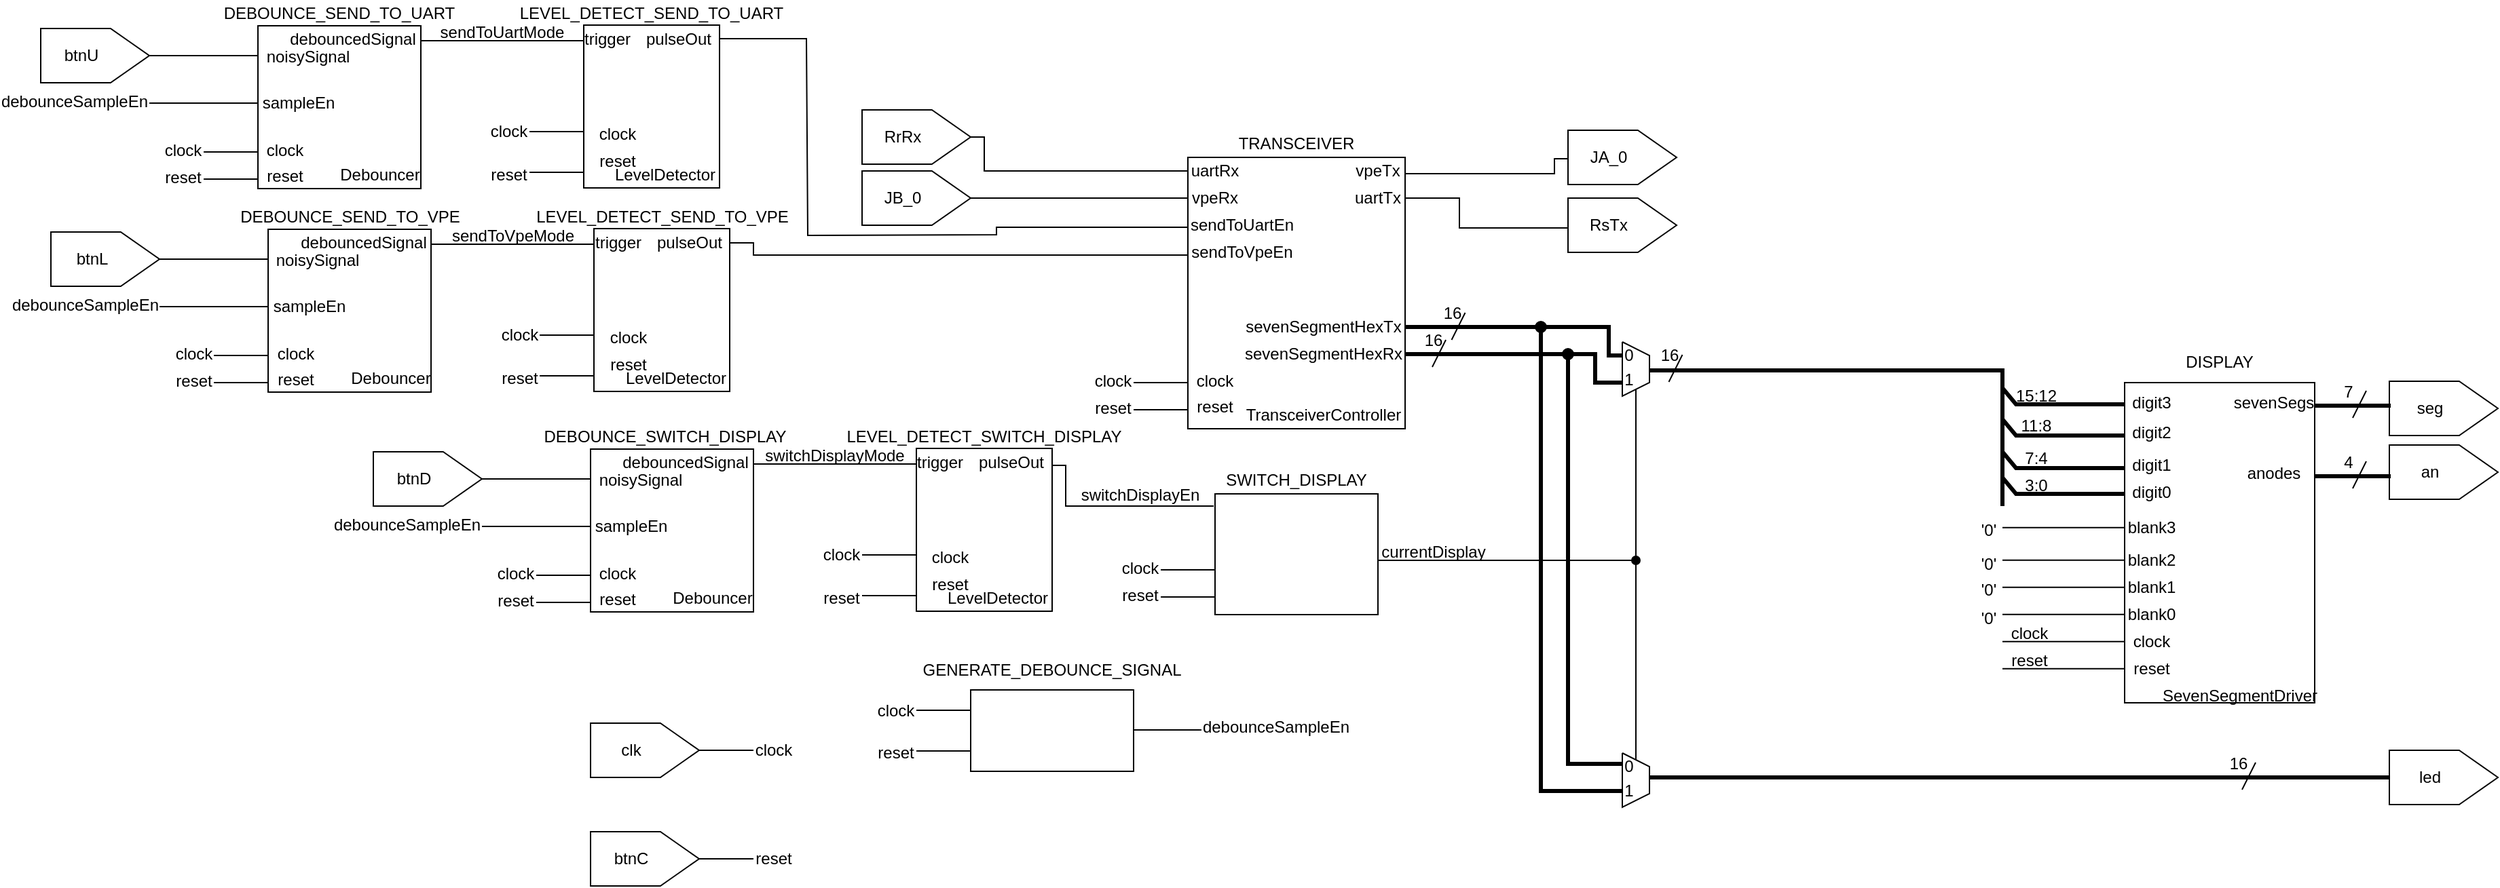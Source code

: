 <mxfile version="24.8.6">
  <diagram name="Page-1" id="bfc1gFEhX5FZURE0mzUb">
    <mxGraphModel grid="1" page="1" gridSize="10" guides="1" tooltips="1" connect="1" arrows="1" fold="1" pageScale="1" pageWidth="1100" pageHeight="850" math="0" shadow="0">
      <root>
        <mxCell id="0" />
        <mxCell id="1" parent="0" />
        <mxCell id="hpPQFSJUL4R4qi2FLide-1" value="" style="rounded=0;whiteSpace=wrap;html=1;" vertex="1" parent="1">
          <mxGeometry x="440" y="303" width="160" height="200" as="geometry" />
        </mxCell>
        <mxCell id="hpPQFSJUL4R4qi2FLide-2" value="TRANSCEIVER" style="text;html=1;align=center;verticalAlign=middle;whiteSpace=wrap;rounded=0;" vertex="1" parent="1">
          <mxGeometry x="475" y="283" width="90" height="20" as="geometry" />
        </mxCell>
        <mxCell id="hpPQFSJUL4R4qi2FLide-3" value="TransceiverController" style="text;html=1;align=center;verticalAlign=middle;whiteSpace=wrap;rounded=0;" vertex="1" parent="1">
          <mxGeometry x="480" y="483" width="120" height="20" as="geometry" />
        </mxCell>
        <mxCell id="hpPQFSJUL4R4qi2FLide-4" value="" style="endArrow=none;html=1;rounded=0;" edge="1" parent="1">
          <mxGeometry width="50" height="50" relative="1" as="geometry">
            <mxPoint x="400" y="469" as="sourcePoint" />
            <mxPoint x="440" y="469" as="targetPoint" />
          </mxGeometry>
        </mxCell>
        <mxCell id="hpPQFSJUL4R4qi2FLide-5" value="clock" style="text;html=1;align=center;verticalAlign=middle;whiteSpace=wrap;rounded=0;" vertex="1" parent="1">
          <mxGeometry x="370" y="453" width="30" height="30" as="geometry" />
        </mxCell>
        <mxCell id="hpPQFSJUL4R4qi2FLide-6" value="" style="endArrow=none;html=1;rounded=0;" edge="1" parent="1">
          <mxGeometry width="50" height="50" relative="1" as="geometry">
            <mxPoint x="400" y="489" as="sourcePoint" />
            <mxPoint x="440" y="489" as="targetPoint" />
          </mxGeometry>
        </mxCell>
        <mxCell id="hpPQFSJUL4R4qi2FLide-7" value="reset" style="text;html=1;align=center;verticalAlign=middle;whiteSpace=wrap;rounded=0;" vertex="1" parent="1">
          <mxGeometry x="370" y="473" width="30" height="30" as="geometry" />
        </mxCell>
        <mxCell id="hpPQFSJUL4R4qi2FLide-8" value="clock" style="text;html=1;align=center;verticalAlign=middle;whiteSpace=wrap;rounded=0;" vertex="1" parent="1">
          <mxGeometry x="430" y="453" width="60" height="30" as="geometry" />
        </mxCell>
        <mxCell id="hpPQFSJUL4R4qi2FLide-9" value="reset" style="text;html=1;align=center;verticalAlign=middle;whiteSpace=wrap;rounded=0;" vertex="1" parent="1">
          <mxGeometry x="430" y="472" width="60" height="30" as="geometry" />
        </mxCell>
        <mxCell id="hpPQFSJUL4R4qi2FLide-10" value="uartRx" style="text;html=1;align=center;verticalAlign=middle;whiteSpace=wrap;rounded=0;" vertex="1" parent="1">
          <mxGeometry x="440" y="303" width="40" height="20" as="geometry" />
        </mxCell>
        <mxCell id="hpPQFSJUL4R4qi2FLide-11" value="vpeRx" style="text;html=1;align=center;verticalAlign=middle;whiteSpace=wrap;rounded=0;" vertex="1" parent="1">
          <mxGeometry x="440" y="323" width="40" height="20" as="geometry" />
        </mxCell>
        <mxCell id="hpPQFSJUL4R4qi2FLide-12" value="sendToUartEn" style="text;html=1;align=center;verticalAlign=middle;whiteSpace=wrap;rounded=0;" vertex="1" parent="1">
          <mxGeometry x="440" y="343" width="80" height="20" as="geometry" />
        </mxCell>
        <mxCell id="hpPQFSJUL4R4qi2FLide-13" value="sendToVpeEn" style="text;html=1;align=center;verticalAlign=middle;whiteSpace=wrap;rounded=0;" vertex="1" parent="1">
          <mxGeometry x="440" y="363" width="80" height="20" as="geometry" />
        </mxCell>
        <mxCell id="hpPQFSJUL4R4qi2FLide-14" value="vpeTx" style="text;html=1;align=center;verticalAlign=middle;whiteSpace=wrap;rounded=0;" vertex="1" parent="1">
          <mxGeometry x="560" y="303" width="40" height="20" as="geometry" />
        </mxCell>
        <mxCell id="hpPQFSJUL4R4qi2FLide-15" value="uartTx" style="text;html=1;align=center;verticalAlign=middle;whiteSpace=wrap;rounded=0;" vertex="1" parent="1">
          <mxGeometry x="560" y="323" width="40" height="20" as="geometry" />
        </mxCell>
        <mxCell id="hpPQFSJUL4R4qi2FLide-16" value="sevenSegmentHexTx" style="text;html=1;align=center;verticalAlign=middle;whiteSpace=wrap;rounded=0;" vertex="1" parent="1">
          <mxGeometry x="480" y="423" width="120" height="10" as="geometry" />
        </mxCell>
        <mxCell id="hpPQFSJUL4R4qi2FLide-17" value="sevenSegmentHexRx" style="text;html=1;align=center;verticalAlign=middle;whiteSpace=wrap;rounded=0;" vertex="1" parent="1">
          <mxGeometry x="480" y="443" width="120" height="10" as="geometry" />
        </mxCell>
        <mxCell id="hpPQFSJUL4R4qi2FLide-18" value="" style="verticalLabelPosition=bottom;shadow=0;dashed=0;align=center;html=1;verticalAlign=top;shape=mxgraph.electrical.abstract.dac;rounded=0;" vertex="1" parent="1">
          <mxGeometry y="720" width="80" height="40" as="geometry" />
        </mxCell>
        <mxCell id="hpPQFSJUL4R4qi2FLide-19" value="clk" style="text;html=1;align=center;verticalAlign=middle;whiteSpace=wrap;rounded=0;" vertex="1" parent="1">
          <mxGeometry y="725" width="60" height="30" as="geometry" />
        </mxCell>
        <mxCell id="hpPQFSJUL4R4qi2FLide-20" value="" style="verticalLabelPosition=bottom;shadow=0;dashed=0;align=center;html=1;verticalAlign=top;shape=mxgraph.electrical.abstract.dac;rounded=0;" vertex="1" parent="1">
          <mxGeometry y="800" width="80" height="40" as="geometry" />
        </mxCell>
        <mxCell id="hpPQFSJUL4R4qi2FLide-21" value="btnC" style="text;html=1;align=center;verticalAlign=middle;whiteSpace=wrap;rounded=0;" vertex="1" parent="1">
          <mxGeometry y="805" width="60" height="30" as="geometry" />
        </mxCell>
        <mxCell id="hpPQFSJUL4R4qi2FLide-22" value="" style="endArrow=none;html=1;rounded=0;" edge="1" parent="1">
          <mxGeometry width="50" height="50" relative="1" as="geometry">
            <mxPoint x="80" y="740" as="sourcePoint" />
            <mxPoint x="120" y="740" as="targetPoint" />
          </mxGeometry>
        </mxCell>
        <mxCell id="hpPQFSJUL4R4qi2FLide-23" value="clock" style="text;html=1;align=center;verticalAlign=middle;whiteSpace=wrap;rounded=0;" vertex="1" parent="1">
          <mxGeometry x="120" y="725" width="30" height="30" as="geometry" />
        </mxCell>
        <mxCell id="hpPQFSJUL4R4qi2FLide-24" value="" style="endArrow=none;html=1;rounded=0;" edge="1" parent="1">
          <mxGeometry width="50" height="50" relative="1" as="geometry">
            <mxPoint x="80" y="820" as="sourcePoint" />
            <mxPoint x="120" y="820" as="targetPoint" />
          </mxGeometry>
        </mxCell>
        <mxCell id="hpPQFSJUL4R4qi2FLide-25" value="reset" style="text;html=1;align=center;verticalAlign=middle;whiteSpace=wrap;rounded=0;" vertex="1" parent="1">
          <mxGeometry x="120" y="805" width="30" height="30" as="geometry" />
        </mxCell>
        <mxCell id="hpPQFSJUL4R4qi2FLide-27" value="" style="rounded=0;whiteSpace=wrap;html=1;" vertex="1" parent="1">
          <mxGeometry x="1130" y="469" width="140" height="236" as="geometry" />
        </mxCell>
        <mxCell id="hpPQFSJUL4R4qi2FLide-28" value="DISPLAY" style="text;html=1;align=center;verticalAlign=middle;whiteSpace=wrap;rounded=0;" vertex="1" parent="1">
          <mxGeometry x="1140" y="439" width="120" height="30" as="geometry" />
        </mxCell>
        <mxCell id="hpPQFSJUL4R4qi2FLide-29" value="SevenSegmentDriver" style="text;html=1;align=center;verticalAlign=middle;whiteSpace=wrap;rounded=0;" vertex="1" parent="1">
          <mxGeometry x="1160" y="685" width="110" height="30" as="geometry" />
        </mxCell>
        <mxCell id="hpPQFSJUL4R4qi2FLide-30" value="sevenSegs" style="text;html=1;align=center;verticalAlign=middle;whiteSpace=wrap;rounded=0;" vertex="1" parent="1">
          <mxGeometry x="1210" y="469" width="60" height="30" as="geometry" />
        </mxCell>
        <mxCell id="hpPQFSJUL4R4qi2FLide-31" value="anodes" style="text;html=1;align=center;verticalAlign=middle;whiteSpace=wrap;rounded=0;" vertex="1" parent="1">
          <mxGeometry x="1210" y="521" width="60" height="30" as="geometry" />
        </mxCell>
        <mxCell id="hpPQFSJUL4R4qi2FLide-32" value="digit3" style="text;html=1;align=center;verticalAlign=middle;whiteSpace=wrap;rounded=0;" vertex="1" parent="1">
          <mxGeometry x="1120" y="469" width="60" height="30" as="geometry" />
        </mxCell>
        <mxCell id="hpPQFSJUL4R4qi2FLide-33" value="digit2" style="text;html=1;align=center;verticalAlign=middle;whiteSpace=wrap;rounded=0;" vertex="1" parent="1">
          <mxGeometry x="1120" y="491" width="60" height="30" as="geometry" />
        </mxCell>
        <mxCell id="hpPQFSJUL4R4qi2FLide-34" value="digit1" style="text;html=1;align=center;verticalAlign=middle;whiteSpace=wrap;rounded=0;" vertex="1" parent="1">
          <mxGeometry x="1120" y="515" width="60" height="30" as="geometry" />
        </mxCell>
        <mxCell id="hpPQFSJUL4R4qi2FLide-35" value="digit0" style="text;html=1;align=center;verticalAlign=middle;whiteSpace=wrap;rounded=0;" vertex="1" parent="1">
          <mxGeometry x="1120" y="535" width="60" height="30" as="geometry" />
        </mxCell>
        <mxCell id="hpPQFSJUL4R4qi2FLide-36" value="blank3" style="text;html=1;align=center;verticalAlign=middle;whiteSpace=wrap;rounded=0;" vertex="1" parent="1">
          <mxGeometry x="1120" y="561" width="60" height="30" as="geometry" />
        </mxCell>
        <mxCell id="hpPQFSJUL4R4qi2FLide-37" value="blank2" style="text;html=1;align=center;verticalAlign=middle;whiteSpace=wrap;rounded=0;" vertex="1" parent="1">
          <mxGeometry x="1120" y="585" width="60" height="30" as="geometry" />
        </mxCell>
        <mxCell id="hpPQFSJUL4R4qi2FLide-38" value="blank1" style="text;html=1;align=center;verticalAlign=middle;whiteSpace=wrap;rounded=0;" vertex="1" parent="1">
          <mxGeometry x="1120" y="605" width="60" height="30" as="geometry" />
        </mxCell>
        <mxCell id="hpPQFSJUL4R4qi2FLide-39" value="blank0" style="text;html=1;align=center;verticalAlign=middle;whiteSpace=wrap;rounded=0;" vertex="1" parent="1">
          <mxGeometry x="1120" y="625" width="60" height="30" as="geometry" />
        </mxCell>
        <mxCell id="hpPQFSJUL4R4qi2FLide-40" value="clock" style="text;html=1;align=center;verticalAlign=middle;whiteSpace=wrap;rounded=0;" vertex="1" parent="1">
          <mxGeometry x="1120" y="645" width="60" height="30" as="geometry" />
        </mxCell>
        <mxCell id="hpPQFSJUL4R4qi2FLide-41" value="reset" style="text;html=1;align=center;verticalAlign=middle;whiteSpace=wrap;rounded=0;" vertex="1" parent="1">
          <mxGeometry x="1120" y="665" width="60" height="30" as="geometry" />
        </mxCell>
        <mxCell id="hpPQFSJUL4R4qi2FLide-42" value="" style="endArrow=none;html=1;rounded=0;" edge="1" parent="1">
          <mxGeometry width="50" height="50" relative="1" as="geometry">
            <mxPoint x="1040" y="575.88" as="sourcePoint" />
            <mxPoint x="1130" y="575.88" as="targetPoint" />
          </mxGeometry>
        </mxCell>
        <mxCell id="hpPQFSJUL4R4qi2FLide-43" value="" style="endArrow=none;html=1;rounded=0;" edge="1" parent="1">
          <mxGeometry width="50" height="50" relative="1" as="geometry">
            <mxPoint x="1040" y="599.88" as="sourcePoint" />
            <mxPoint x="1130" y="599.88" as="targetPoint" />
          </mxGeometry>
        </mxCell>
        <mxCell id="hpPQFSJUL4R4qi2FLide-44" value="" style="endArrow=none;html=1;rounded=0;" edge="1" parent="1">
          <mxGeometry width="50" height="50" relative="1" as="geometry">
            <mxPoint x="1040" y="619.88" as="sourcePoint" />
            <mxPoint x="1130" y="619.88" as="targetPoint" />
          </mxGeometry>
        </mxCell>
        <mxCell id="hpPQFSJUL4R4qi2FLide-45" value="" style="endArrow=none;html=1;rounded=0;" edge="1" parent="1">
          <mxGeometry width="50" height="50" relative="1" as="geometry">
            <mxPoint x="1040" y="639.88" as="sourcePoint" />
            <mxPoint x="1130" y="639.88" as="targetPoint" />
          </mxGeometry>
        </mxCell>
        <mxCell id="hpPQFSJUL4R4qi2FLide-46" value="" style="endArrow=none;html=1;rounded=0;" edge="1" parent="1">
          <mxGeometry width="50" height="50" relative="1" as="geometry">
            <mxPoint x="1040" y="659.88" as="sourcePoint" />
            <mxPoint x="1130" y="659.88" as="targetPoint" />
          </mxGeometry>
        </mxCell>
        <mxCell id="hpPQFSJUL4R4qi2FLide-47" value="" style="endArrow=none;html=1;rounded=0;" edge="1" parent="1">
          <mxGeometry width="50" height="50" relative="1" as="geometry">
            <mxPoint x="1040" y="679.88" as="sourcePoint" />
            <mxPoint x="1130" y="679.88" as="targetPoint" />
          </mxGeometry>
        </mxCell>
        <mxCell id="hpPQFSJUL4R4qi2FLide-56" value="" style="verticalLabelPosition=bottom;shadow=0;dashed=0;align=center;html=1;verticalAlign=top;shape=mxgraph.electrical.abstract.dac;rounded=0;" vertex="1" parent="1">
          <mxGeometry x="1325" y="468" width="80" height="40" as="geometry" />
        </mxCell>
        <mxCell id="hpPQFSJUL4R4qi2FLide-57" value="seg" style="text;html=1;align=center;verticalAlign=middle;whiteSpace=wrap;rounded=0;" vertex="1" parent="1">
          <mxGeometry x="1325" y="473" width="60" height="30" as="geometry" />
        </mxCell>
        <mxCell id="hpPQFSJUL4R4qi2FLide-58" value="" style="verticalLabelPosition=bottom;shadow=0;dashed=0;align=center;html=1;verticalAlign=top;shape=mxgraph.electrical.abstract.dac;rounded=0;" vertex="1" parent="1">
          <mxGeometry x="1325" y="515" width="80" height="40" as="geometry" />
        </mxCell>
        <mxCell id="hpPQFSJUL4R4qi2FLide-59" value="an" style="text;html=1;align=center;verticalAlign=middle;whiteSpace=wrap;rounded=0;" vertex="1" parent="1">
          <mxGeometry x="1325" y="520" width="60" height="30" as="geometry" />
        </mxCell>
        <mxCell id="hpPQFSJUL4R4qi2FLide-60" value="" style="endArrow=none;html=1;rounded=0;strokeWidth=3;" edge="1" parent="1">
          <mxGeometry width="50" height="50" relative="1" as="geometry">
            <mxPoint x="1270" y="538" as="sourcePoint" />
            <mxPoint x="1326" y="538" as="targetPoint" />
          </mxGeometry>
        </mxCell>
        <mxCell id="hpPQFSJUL4R4qi2FLide-61" value="" style="endArrow=none;html=1;rounded=0;" edge="1" parent="1">
          <mxGeometry width="50" height="50" relative="1" as="geometry">
            <mxPoint x="1298" y="547" as="sourcePoint" />
            <mxPoint x="1308" y="527" as="targetPoint" />
          </mxGeometry>
        </mxCell>
        <mxCell id="hpPQFSJUL4R4qi2FLide-62" value="4" style="text;html=1;align=center;verticalAlign=middle;whiteSpace=wrap;rounded=0;" vertex="1" parent="1">
          <mxGeometry x="1285" y="513" width="20" height="30" as="geometry" />
        </mxCell>
        <mxCell id="hpPQFSJUL4R4qi2FLide-63" value="" style="endArrow=none;html=1;rounded=0;strokeWidth=3;" edge="1" parent="1">
          <mxGeometry width="50" height="50" relative="1" as="geometry">
            <mxPoint x="1270" y="486" as="sourcePoint" />
            <mxPoint x="1326" y="486" as="targetPoint" />
          </mxGeometry>
        </mxCell>
        <mxCell id="hpPQFSJUL4R4qi2FLide-64" value="" style="endArrow=none;html=1;rounded=0;" edge="1" parent="1">
          <mxGeometry width="50" height="50" relative="1" as="geometry">
            <mxPoint x="1298" y="495" as="sourcePoint" />
            <mxPoint x="1308" y="475" as="targetPoint" />
          </mxGeometry>
        </mxCell>
        <mxCell id="hpPQFSJUL4R4qi2FLide-65" value="7" style="text;html=1;align=center;verticalAlign=middle;whiteSpace=wrap;rounded=0;" vertex="1" parent="1">
          <mxGeometry x="1285" y="461" width="20" height="30" as="geometry" />
        </mxCell>
        <mxCell id="hpPQFSJUL4R4qi2FLide-66" value="&#39;0&#39;" style="text;html=1;align=center;verticalAlign=middle;whiteSpace=wrap;rounded=0;" vertex="1" parent="1">
          <mxGeometry x="1020" y="565" width="20" height="25" as="geometry" />
        </mxCell>
        <mxCell id="hpPQFSJUL4R4qi2FLide-67" value="&#39;0&#39;" style="text;html=1;align=center;verticalAlign=middle;whiteSpace=wrap;rounded=0;" vertex="1" parent="1">
          <mxGeometry x="1020" y="590" width="20" height="25" as="geometry" />
        </mxCell>
        <mxCell id="hpPQFSJUL4R4qi2FLide-68" value="&#39;0&#39;" style="text;html=1;align=center;verticalAlign=middle;whiteSpace=wrap;rounded=0;" vertex="1" parent="1">
          <mxGeometry x="1020" y="609" width="20" height="25" as="geometry" />
        </mxCell>
        <mxCell id="hpPQFSJUL4R4qi2FLide-69" value="&#39;0&#39;" style="text;html=1;align=center;verticalAlign=middle;whiteSpace=wrap;rounded=0;" vertex="1" parent="1">
          <mxGeometry x="1020" y="630" width="20" height="25" as="geometry" />
        </mxCell>
        <mxCell id="hpPQFSJUL4R4qi2FLide-70" value="clock" style="text;html=1;align=center;verticalAlign=middle;whiteSpace=wrap;rounded=0;" vertex="1" parent="1">
          <mxGeometry x="1030" y="639" width="60" height="30" as="geometry" />
        </mxCell>
        <mxCell id="hpPQFSJUL4R4qi2FLide-71" value="reset" style="text;html=1;align=center;verticalAlign=middle;whiteSpace=wrap;rounded=0;" vertex="1" parent="1">
          <mxGeometry x="1030" y="659" width="60" height="30" as="geometry" />
        </mxCell>
        <mxCell id="hpPQFSJUL4R4qi2FLide-72" value="" style="verticalLabelPosition=bottom;shadow=0;dashed=0;align=center;html=1;verticalAlign=top;shape=mxgraph.electrical.abstract.dac;rounded=0;" vertex="1" parent="1">
          <mxGeometry x="1325" y="740" width="80" height="40" as="geometry" />
        </mxCell>
        <mxCell id="hpPQFSJUL4R4qi2FLide-73" value="led" style="text;html=1;align=center;verticalAlign=middle;whiteSpace=wrap;rounded=0;" vertex="1" parent="1">
          <mxGeometry x="1325" y="745" width="60" height="30" as="geometry" />
        </mxCell>
        <mxCell id="hpPQFSJUL4R4qi2FLide-74" value="" style="endArrow=none;html=1;rounded=0;strokeWidth=3;" edge="1" parent="1">
          <mxGeometry width="50" height="50" relative="1" as="geometry">
            <mxPoint x="780" y="760" as="sourcePoint" />
            <mxPoint x="1325" y="760" as="targetPoint" />
          </mxGeometry>
        </mxCell>
        <mxCell id="hpPQFSJUL4R4qi2FLide-75" value="" style="endArrow=none;html=1;rounded=0;" edge="1" parent="1">
          <mxGeometry width="50" height="50" relative="1" as="geometry">
            <mxPoint x="1216.5" y="769" as="sourcePoint" />
            <mxPoint x="1226.5" y="749" as="targetPoint" />
          </mxGeometry>
        </mxCell>
        <mxCell id="hpPQFSJUL4R4qi2FLide-76" value="16" style="text;html=1;align=center;verticalAlign=middle;whiteSpace=wrap;rounded=0;" vertex="1" parent="1">
          <mxGeometry x="1203.5" y="735" width="20" height="30" as="geometry" />
        </mxCell>
        <mxCell id="hpPQFSJUL4R4qi2FLide-77" value="" style="endArrow=none;html=1;rounded=0;" edge="1" parent="1">
          <mxGeometry width="50" height="50" relative="1" as="geometry">
            <mxPoint x="760" y="439" as="sourcePoint" />
            <mxPoint x="760" y="439" as="targetPoint" />
            <Array as="points">
              <mxPoint x="780" y="449" />
              <mxPoint x="780" y="469" />
              <mxPoint x="760" y="479" />
            </Array>
          </mxGeometry>
        </mxCell>
        <mxCell id="hpPQFSJUL4R4qi2FLide-78" value="0" style="text;html=1;align=center;verticalAlign=middle;whiteSpace=wrap;rounded=0;" vertex="1" parent="1">
          <mxGeometry x="760" y="444" width="10" height="10" as="geometry" />
        </mxCell>
        <mxCell id="hpPQFSJUL4R4qi2FLide-79" value="1" style="text;html=1;align=center;verticalAlign=middle;whiteSpace=wrap;rounded=0;" vertex="1" parent="1">
          <mxGeometry x="760" y="461.5" width="10" height="10" as="geometry" />
        </mxCell>
        <mxCell id="hpPQFSJUL4R4qi2FLide-80" value="" style="endArrow=none;html=1;rounded=0;" edge="1" parent="1">
          <mxGeometry width="50" height="50" relative="1" as="geometry">
            <mxPoint x="794.25" y="468.5" as="sourcePoint" />
            <mxPoint x="804.25" y="448.5" as="targetPoint" />
          </mxGeometry>
        </mxCell>
        <mxCell id="hpPQFSJUL4R4qi2FLide-81" value="16" style="text;html=1;align=center;verticalAlign=middle;whiteSpace=wrap;rounded=0;" vertex="1" parent="1">
          <mxGeometry x="790" y="444" width="10" height="10" as="geometry" />
        </mxCell>
        <mxCell id="hpPQFSJUL4R4qi2FLide-82" value="" style="endArrow=none;html=1;rounded=0;strokeWidth=3;" edge="1" parent="1">
          <mxGeometry width="50" height="50" relative="1" as="geometry">
            <mxPoint x="780" y="460" as="sourcePoint" />
            <mxPoint x="1040" y="560" as="targetPoint" />
            <Array as="points">
              <mxPoint x="1040" y="460" />
            </Array>
          </mxGeometry>
        </mxCell>
        <mxCell id="hpPQFSJUL4R4qi2FLide-84" value="" style="endArrow=none;html=1;rounded=0;strokeWidth=3;" edge="1" parent="1">
          <mxGeometry width="50" height="50" relative="1" as="geometry">
            <mxPoint x="1040" y="473" as="sourcePoint" />
            <mxPoint x="1130" y="485" as="targetPoint" />
            <Array as="points">
              <mxPoint x="1050" y="485" />
            </Array>
          </mxGeometry>
        </mxCell>
        <mxCell id="hpPQFSJUL4R4qi2FLide-85" value="" style="endArrow=none;html=1;rounded=0;strokeWidth=3;" edge="1" parent="1">
          <mxGeometry width="50" height="50" relative="1" as="geometry">
            <mxPoint x="1040" y="496" as="sourcePoint" />
            <mxPoint x="1130" y="508" as="targetPoint" />
            <Array as="points">
              <mxPoint x="1050" y="508" />
            </Array>
          </mxGeometry>
        </mxCell>
        <mxCell id="hpPQFSJUL4R4qi2FLide-86" value="" style="endArrow=none;html=1;rounded=0;strokeWidth=3;" edge="1" parent="1">
          <mxGeometry width="50" height="50" relative="1" as="geometry">
            <mxPoint x="1040" y="520" as="sourcePoint" />
            <mxPoint x="1130" y="532" as="targetPoint" />
            <Array as="points">
              <mxPoint x="1050" y="532" />
            </Array>
          </mxGeometry>
        </mxCell>
        <mxCell id="hpPQFSJUL4R4qi2FLide-87" value="" style="endArrow=none;html=1;rounded=0;strokeWidth=3;" edge="1" parent="1">
          <mxGeometry width="50" height="50" relative="1" as="geometry">
            <mxPoint x="1040" y="539" as="sourcePoint" />
            <mxPoint x="1130" y="551" as="targetPoint" />
            <Array as="points">
              <mxPoint x="1050" y="551" />
            </Array>
          </mxGeometry>
        </mxCell>
        <mxCell id="hpPQFSJUL4R4qi2FLide-89" value="15:12" style="text;html=1;align=center;verticalAlign=middle;whiteSpace=wrap;rounded=0;" vertex="1" parent="1">
          <mxGeometry x="1050" y="469" width="30" height="20" as="geometry" />
        </mxCell>
        <mxCell id="hpPQFSJUL4R4qi2FLide-91" value="11:8" style="text;html=1;align=center;verticalAlign=middle;whiteSpace=wrap;rounded=0;" vertex="1" parent="1">
          <mxGeometry x="1050" y="491" width="30" height="20" as="geometry" />
        </mxCell>
        <mxCell id="hpPQFSJUL4R4qi2FLide-92" value="7:4" style="text;html=1;align=center;verticalAlign=middle;whiteSpace=wrap;rounded=0;" vertex="1" parent="1">
          <mxGeometry x="1050" y="515" width="30" height="20" as="geometry" />
        </mxCell>
        <mxCell id="hpPQFSJUL4R4qi2FLide-93" value="3:0" style="text;html=1;align=center;verticalAlign=middle;whiteSpace=wrap;rounded=0;" vertex="1" parent="1">
          <mxGeometry x="1050" y="535" width="30" height="20" as="geometry" />
        </mxCell>
        <mxCell id="hpPQFSJUL4R4qi2FLide-94" value="" style="endArrow=none;html=1;rounded=0;" edge="1" parent="1">
          <mxGeometry width="50" height="50" relative="1" as="geometry">
            <mxPoint x="760" y="742" as="sourcePoint" />
            <mxPoint x="760" y="742" as="targetPoint" />
            <Array as="points">
              <mxPoint x="780" y="752" />
              <mxPoint x="780" y="772" />
              <mxPoint x="760" y="782" />
            </Array>
          </mxGeometry>
        </mxCell>
        <mxCell id="hpPQFSJUL4R4qi2FLide-95" value="0" style="text;html=1;align=center;verticalAlign=middle;whiteSpace=wrap;rounded=0;" vertex="1" parent="1">
          <mxGeometry x="760" y="747" width="10" height="10" as="geometry" />
        </mxCell>
        <mxCell id="hpPQFSJUL4R4qi2FLide-96" value="1" style="text;html=1;align=center;verticalAlign=middle;whiteSpace=wrap;rounded=0;" vertex="1" parent="1">
          <mxGeometry x="760" y="764.5" width="10" height="10" as="geometry" />
        </mxCell>
        <mxCell id="hpPQFSJUL4R4qi2FLide-99" value="" style="endArrow=none;html=1;rounded=0;" edge="1" parent="1">
          <mxGeometry width="50" height="50" relative="1" as="geometry">
            <mxPoint x="770" y="747" as="sourcePoint" />
            <mxPoint x="770" y="474" as="targetPoint" />
          </mxGeometry>
        </mxCell>
        <mxCell id="hpPQFSJUL4R4qi2FLide-100" value="" style="ellipse;whiteSpace=wrap;html=1;aspect=fixed;fillColor=#000000;" vertex="1" parent="1">
          <mxGeometry x="767" y="597" width="6" height="6" as="geometry" />
        </mxCell>
        <mxCell id="hpPQFSJUL4R4qi2FLide-101" value="" style="endArrow=none;html=1;rounded=0;strokeWidth=3;" edge="1" parent="1">
          <mxGeometry width="50" height="50" relative="1" as="geometry">
            <mxPoint x="600" y="428" as="sourcePoint" />
            <mxPoint x="760" y="449" as="targetPoint" />
            <Array as="points">
              <mxPoint x="750" y="428" />
              <mxPoint x="750" y="449" />
            </Array>
          </mxGeometry>
        </mxCell>
        <mxCell id="hpPQFSJUL4R4qi2FLide-102" value="" style="endArrow=none;html=1;rounded=0;strokeWidth=3;" edge="1" parent="1">
          <mxGeometry width="50" height="50" relative="1" as="geometry">
            <mxPoint x="600" y="448" as="sourcePoint" />
            <mxPoint x="760" y="469" as="targetPoint" />
            <Array as="points">
              <mxPoint x="740" y="448" />
              <mxPoint x="740" y="469" />
            </Array>
          </mxGeometry>
        </mxCell>
        <mxCell id="hpPQFSJUL4R4qi2FLide-105" value="" style="endArrow=none;html=1;rounded=0;" edge="1" parent="1">
          <mxGeometry width="50" height="50" relative="1" as="geometry">
            <mxPoint x="634.25" y="437.5" as="sourcePoint" />
            <mxPoint x="644.25" y="417.5" as="targetPoint" />
          </mxGeometry>
        </mxCell>
        <mxCell id="hpPQFSJUL4R4qi2FLide-106" value="16" style="text;html=1;align=center;verticalAlign=middle;whiteSpace=wrap;rounded=0;" vertex="1" parent="1">
          <mxGeometry x="630" y="413" width="10" height="10" as="geometry" />
        </mxCell>
        <mxCell id="hpPQFSJUL4R4qi2FLide-107" value="" style="endArrow=none;html=1;rounded=0;" edge="1" parent="1">
          <mxGeometry width="50" height="50" relative="1" as="geometry">
            <mxPoint x="620" y="457.5" as="sourcePoint" />
            <mxPoint x="630" y="437.5" as="targetPoint" />
          </mxGeometry>
        </mxCell>
        <mxCell id="hpPQFSJUL4R4qi2FLide-108" value="16" style="text;html=1;align=center;verticalAlign=middle;whiteSpace=wrap;rounded=0;" vertex="1" parent="1">
          <mxGeometry x="615.75" y="433" width="10" height="10" as="geometry" />
        </mxCell>
        <mxCell id="hpPQFSJUL4R4qi2FLide-109" value="" style="ellipse;whiteSpace=wrap;html=1;aspect=fixed;fillColor=#000000;" vertex="1" parent="1">
          <mxGeometry x="696" y="424" width="8" height="8" as="geometry" />
        </mxCell>
        <mxCell id="hpPQFSJUL4R4qi2FLide-111" value="" style="ellipse;whiteSpace=wrap;html=1;aspect=fixed;fillColor=#000000;" vertex="1" parent="1">
          <mxGeometry x="716" y="444" width="8" height="8" as="geometry" />
        </mxCell>
        <mxCell id="hpPQFSJUL4R4qi2FLide-112" value="" style="endArrow=none;html=1;rounded=0;strokeWidth=3;" edge="1" parent="1">
          <mxGeometry width="50" height="50" relative="1" as="geometry">
            <mxPoint x="720" y="449" as="sourcePoint" />
            <mxPoint x="760" y="750" as="targetPoint" />
            <Array as="points">
              <mxPoint x="720" y="750" />
            </Array>
          </mxGeometry>
        </mxCell>
        <mxCell id="hpPQFSJUL4R4qi2FLide-113" value="" style="endArrow=none;html=1;rounded=0;strokeWidth=3;" edge="1" parent="1">
          <mxGeometry width="50" height="50" relative="1" as="geometry">
            <mxPoint x="700" y="430" as="sourcePoint" />
            <mxPoint x="760" y="770" as="targetPoint" />
            <Array as="points">
              <mxPoint x="700" y="770" />
            </Array>
          </mxGeometry>
        </mxCell>
        <mxCell id="hpPQFSJUL4R4qi2FLide-114" value="" style="rounded=0;whiteSpace=wrap;html=1;" vertex="1" parent="1">
          <mxGeometry x="460" y="551" width="120" height="89" as="geometry" />
        </mxCell>
        <mxCell id="hpPQFSJUL4R4qi2FLide-117" value="SWITCH_DISPLAY" style="text;html=1;align=center;verticalAlign=middle;whiteSpace=wrap;rounded=0;" vertex="1" parent="1">
          <mxGeometry x="470" y="530" width="100" height="21" as="geometry" />
        </mxCell>
        <mxCell id="hpPQFSJUL4R4qi2FLide-118" value="" style="endArrow=none;html=1;rounded=0;" edge="1" parent="1">
          <mxGeometry width="50" height="50" relative="1" as="geometry">
            <mxPoint x="580" y="600" as="sourcePoint" />
            <mxPoint x="770" y="600" as="targetPoint" />
          </mxGeometry>
        </mxCell>
        <mxCell id="hpPQFSJUL4R4qi2FLide-119" value="" style="endArrow=none;html=1;rounded=0;" edge="1" parent="1">
          <mxGeometry width="50" height="50" relative="1" as="geometry">
            <mxPoint x="420" y="607" as="sourcePoint" />
            <mxPoint x="460" y="607" as="targetPoint" />
          </mxGeometry>
        </mxCell>
        <mxCell id="hpPQFSJUL4R4qi2FLide-120" value="clock" style="text;html=1;align=center;verticalAlign=middle;whiteSpace=wrap;rounded=0;" vertex="1" parent="1">
          <mxGeometry x="390" y="591" width="30" height="30" as="geometry" />
        </mxCell>
        <mxCell id="hpPQFSJUL4R4qi2FLide-121" value="" style="endArrow=none;html=1;rounded=0;" edge="1" parent="1">
          <mxGeometry width="50" height="50" relative="1" as="geometry">
            <mxPoint x="420" y="627" as="sourcePoint" />
            <mxPoint x="460" y="627" as="targetPoint" />
          </mxGeometry>
        </mxCell>
        <mxCell id="hpPQFSJUL4R4qi2FLide-122" value="reset" style="text;html=1;align=center;verticalAlign=middle;whiteSpace=wrap;rounded=0;" vertex="1" parent="1">
          <mxGeometry x="390" y="611" width="30" height="30" as="geometry" />
        </mxCell>
        <mxCell id="hpPQFSJUL4R4qi2FLide-123" value="currentDisplay" style="text;html=1;align=center;verticalAlign=middle;whiteSpace=wrap;rounded=0;" vertex="1" parent="1">
          <mxGeometry x="580.75" y="585" width="80" height="17" as="geometry" />
        </mxCell>
        <mxCell id="hpPQFSJUL4R4qi2FLide-124" value="" style="verticalLabelPosition=bottom;shadow=0;dashed=0;align=center;html=1;verticalAlign=top;shape=mxgraph.electrical.abstract.dac;rounded=0;" vertex="1" parent="1">
          <mxGeometry x="720" y="333" width="80" height="40" as="geometry" />
        </mxCell>
        <mxCell id="hpPQFSJUL4R4qi2FLide-125" value="RsTx" style="text;html=1;align=center;verticalAlign=middle;whiteSpace=wrap;rounded=0;" vertex="1" parent="1">
          <mxGeometry x="720" y="338" width="60" height="30" as="geometry" />
        </mxCell>
        <mxCell id="hpPQFSJUL4R4qi2FLide-128" value="" style="verticalLabelPosition=bottom;shadow=0;dashed=0;align=center;html=1;verticalAlign=top;shape=mxgraph.electrical.abstract.dac;rounded=0;" vertex="1" parent="1">
          <mxGeometry x="720" y="283" width="80" height="40" as="geometry" />
        </mxCell>
        <mxCell id="hpPQFSJUL4R4qi2FLide-129" value="JA_0" style="text;html=1;align=center;verticalAlign=middle;whiteSpace=wrap;rounded=0;" vertex="1" parent="1">
          <mxGeometry x="720" y="288" width="60" height="30" as="geometry" />
        </mxCell>
        <mxCell id="hpPQFSJUL4R4qi2FLide-130" value="" style="endArrow=none;html=1;rounded=0;" edge="1" parent="1">
          <mxGeometry width="50" height="50" relative="1" as="geometry">
            <mxPoint x="600" y="333" as="sourcePoint" />
            <mxPoint x="720" y="355" as="targetPoint" />
            <Array as="points">
              <mxPoint x="640" y="333" />
              <mxPoint x="640" y="355" />
            </Array>
          </mxGeometry>
        </mxCell>
        <mxCell id="hpPQFSJUL4R4qi2FLide-131" value="" style="endArrow=none;html=1;rounded=0;" edge="1" parent="1">
          <mxGeometry width="50" height="50" relative="1" as="geometry">
            <mxPoint x="600" y="315" as="sourcePoint" />
            <mxPoint x="720" y="304" as="targetPoint" />
            <Array as="points">
              <mxPoint x="710" y="315" />
              <mxPoint x="710" y="304" />
            </Array>
          </mxGeometry>
        </mxCell>
        <mxCell id="hpPQFSJUL4R4qi2FLide-132" value="" style="verticalLabelPosition=bottom;shadow=0;dashed=0;align=center;html=1;verticalAlign=top;shape=mxgraph.electrical.abstract.dac;rounded=0;" vertex="1" parent="1">
          <mxGeometry x="200" y="313" width="80" height="40" as="geometry" />
        </mxCell>
        <mxCell id="hpPQFSJUL4R4qi2FLide-133" value="JB_0" style="text;html=1;align=center;verticalAlign=middle;whiteSpace=wrap;rounded=0;" vertex="1" parent="1">
          <mxGeometry x="200" y="318" width="60" height="30" as="geometry" />
        </mxCell>
        <mxCell id="hpPQFSJUL4R4qi2FLide-134" value="" style="verticalLabelPosition=bottom;shadow=0;dashed=0;align=center;html=1;verticalAlign=top;shape=mxgraph.electrical.abstract.dac;rounded=0;" vertex="1" parent="1">
          <mxGeometry x="200" y="268" width="80" height="40" as="geometry" />
        </mxCell>
        <mxCell id="hpPQFSJUL4R4qi2FLide-135" value="RrRx" style="text;html=1;align=center;verticalAlign=middle;whiteSpace=wrap;rounded=0;" vertex="1" parent="1">
          <mxGeometry x="200" y="273" width="60" height="30" as="geometry" />
        </mxCell>
        <mxCell id="hpPQFSJUL4R4qi2FLide-136" value="" style="endArrow=none;html=1;rounded=0;" edge="1" parent="1">
          <mxGeometry width="50" height="50" relative="1" as="geometry">
            <mxPoint x="280" y="333" as="sourcePoint" />
            <mxPoint x="440" y="333" as="targetPoint" />
          </mxGeometry>
        </mxCell>
        <mxCell id="hpPQFSJUL4R4qi2FLide-137" value="" style="endArrow=none;html=1;rounded=0;" edge="1" parent="1">
          <mxGeometry width="50" height="50" relative="1" as="geometry">
            <mxPoint x="280" y="288" as="sourcePoint" />
            <mxPoint x="440" y="313" as="targetPoint" />
            <Array as="points">
              <mxPoint x="290" y="288" />
              <mxPoint x="290" y="313" />
            </Array>
          </mxGeometry>
        </mxCell>
        <mxCell id="hpPQFSJUL4R4qi2FLide-138" value="" style="verticalLabelPosition=bottom;shadow=0;dashed=0;align=center;html=1;verticalAlign=top;shape=mxgraph.electrical.abstract.dac;rounded=0;" vertex="1" parent="1">
          <mxGeometry x="-160" y="520" width="80" height="40" as="geometry" />
        </mxCell>
        <mxCell id="hpPQFSJUL4R4qi2FLide-139" value="btnD" style="text;html=1;align=center;verticalAlign=middle;whiteSpace=wrap;rounded=0;" vertex="1" parent="1">
          <mxGeometry x="-160" y="525" width="60" height="30" as="geometry" />
        </mxCell>
        <mxCell id="hpPQFSJUL4R4qi2FLide-140" value="" style="rounded=0;whiteSpace=wrap;html=1;" vertex="1" parent="1">
          <mxGeometry y="518" width="120" height="120" as="geometry" />
        </mxCell>
        <mxCell id="hpPQFSJUL4R4qi2FLide-141" value="" style="endArrow=none;html=1;rounded=0;" edge="1" parent="1">
          <mxGeometry width="50" height="50" relative="1" as="geometry">
            <mxPoint x="-40" y="611" as="sourcePoint" />
            <mxPoint y="611" as="targetPoint" />
          </mxGeometry>
        </mxCell>
        <mxCell id="hpPQFSJUL4R4qi2FLide-142" value="clock" style="text;html=1;align=center;verticalAlign=middle;whiteSpace=wrap;rounded=0;" vertex="1" parent="1">
          <mxGeometry x="-70" y="595" width="30" height="30" as="geometry" />
        </mxCell>
        <mxCell id="hpPQFSJUL4R4qi2FLide-143" value="" style="endArrow=none;html=1;rounded=0;" edge="1" parent="1">
          <mxGeometry width="50" height="50" relative="1" as="geometry">
            <mxPoint x="-40" y="631" as="sourcePoint" />
            <mxPoint y="631" as="targetPoint" />
          </mxGeometry>
        </mxCell>
        <mxCell id="hpPQFSJUL4R4qi2FLide-144" value="reset" style="text;html=1;align=center;verticalAlign=middle;whiteSpace=wrap;rounded=0;" vertex="1" parent="1">
          <mxGeometry x="-70" y="615" width="30" height="30" as="geometry" />
        </mxCell>
        <mxCell id="hpPQFSJUL4R4qi2FLide-145" value="clock" style="text;html=1;align=center;verticalAlign=middle;whiteSpace=wrap;rounded=0;" vertex="1" parent="1">
          <mxGeometry x="-10" y="595" width="60" height="30" as="geometry" />
        </mxCell>
        <mxCell id="hpPQFSJUL4R4qi2FLide-146" value="reset" style="text;html=1;align=center;verticalAlign=middle;whiteSpace=wrap;rounded=0;" vertex="1" parent="1">
          <mxGeometry x="-10" y="614" width="60" height="30" as="geometry" />
        </mxCell>
        <mxCell id="hpPQFSJUL4R4qi2FLide-148" value="Debouncer" style="text;html=1;align=center;verticalAlign=middle;whiteSpace=wrap;rounded=0;" vertex="1" parent="1">
          <mxGeometry x="60" y="618" width="60" height="19" as="geometry" />
        </mxCell>
        <mxCell id="hpPQFSJUL4R4qi2FLide-149" value="" style="rounded=0;whiteSpace=wrap;html=1;" vertex="1" parent="1">
          <mxGeometry x="240" y="517.5" width="100" height="120" as="geometry" />
        </mxCell>
        <mxCell id="hpPQFSJUL4R4qi2FLide-150" value="LevelDetector" style="text;html=1;align=center;verticalAlign=middle;whiteSpace=wrap;rounded=0;" vertex="1" parent="1">
          <mxGeometry x="260" y="617.5" width="80" height="20" as="geometry" />
        </mxCell>
        <mxCell id="hpPQFSJUL4R4qi2FLide-151" value="clock" style="text;html=1;align=center;verticalAlign=middle;whiteSpace=wrap;rounded=0;" vertex="1" parent="1">
          <mxGeometry x="240" y="587.5" width="50" height="20" as="geometry" />
        </mxCell>
        <mxCell id="hpPQFSJUL4R4qi2FLide-152" value="reset" style="text;html=1;align=center;verticalAlign=middle;whiteSpace=wrap;rounded=0;" vertex="1" parent="1">
          <mxGeometry x="240" y="607.5" width="50" height="20" as="geometry" />
        </mxCell>
        <mxCell id="hpPQFSJUL4R4qi2FLide-153" value="trigger" style="text;html=1;align=center;verticalAlign=middle;whiteSpace=wrap;rounded=0;" vertex="1" parent="1">
          <mxGeometry x="240" y="517.5" width="35" height="20" as="geometry" />
        </mxCell>
        <mxCell id="hpPQFSJUL4R4qi2FLide-154" value="pulseOut" style="text;html=1;align=center;verticalAlign=middle;whiteSpace=wrap;rounded=0;" vertex="1" parent="1">
          <mxGeometry x="280" y="517.5" width="60" height="20" as="geometry" />
        </mxCell>
        <mxCell id="hpPQFSJUL4R4qi2FLide-155" value="" style="endArrow=none;html=1;rounded=0;" edge="1" parent="1">
          <mxGeometry width="50" height="50" relative="1" as="geometry">
            <mxPoint x="200" y="596" as="sourcePoint" />
            <mxPoint x="240" y="596" as="targetPoint" />
          </mxGeometry>
        </mxCell>
        <mxCell id="hpPQFSJUL4R4qi2FLide-156" value="clock" style="text;html=1;align=center;verticalAlign=middle;whiteSpace=wrap;rounded=0;" vertex="1" parent="1">
          <mxGeometry x="170" y="581" width="30" height="30" as="geometry" />
        </mxCell>
        <mxCell id="hpPQFSJUL4R4qi2FLide-157" value="" style="endArrow=none;html=1;rounded=0;" edge="1" parent="1">
          <mxGeometry width="50" height="50" relative="1" as="geometry">
            <mxPoint x="200" y="626" as="sourcePoint" />
            <mxPoint x="240" y="626" as="targetPoint" />
          </mxGeometry>
        </mxCell>
        <mxCell id="hpPQFSJUL4R4qi2FLide-158" value="reset" style="text;html=1;align=center;verticalAlign=middle;whiteSpace=wrap;rounded=0;" vertex="1" parent="1">
          <mxGeometry x="170" y="612.5" width="30" height="30" as="geometry" />
        </mxCell>
        <mxCell id="hpPQFSJUL4R4qi2FLide-159" value="" style="endArrow=none;html=1;rounded=0;" edge="1" parent="1">
          <mxGeometry width="50" height="50" relative="1" as="geometry">
            <mxPoint x="120" y="529" as="sourcePoint" />
            <mxPoint x="240" y="529" as="targetPoint" />
          </mxGeometry>
        </mxCell>
        <mxCell id="hpPQFSJUL4R4qi2FLide-160" value="switchDisplayMode" style="text;html=1;align=center;verticalAlign=middle;whiteSpace=wrap;rounded=0;" vertex="1" parent="1">
          <mxGeometry x="130" y="515" width="100" height="15" as="geometry" />
        </mxCell>
        <mxCell id="hpPQFSJUL4R4qi2FLide-161" value="" style="endArrow=none;html=1;rounded=0;" edge="1" parent="1">
          <mxGeometry width="50" height="50" relative="1" as="geometry">
            <mxPoint x="340" y="530" as="sourcePoint" />
            <mxPoint x="459" y="560" as="targetPoint" />
            <Array as="points">
              <mxPoint x="350" y="530" />
              <mxPoint x="350" y="560" />
            </Array>
          </mxGeometry>
        </mxCell>
        <mxCell id="hpPQFSJUL4R4qi2FLide-162" value="switchDisplayEn" style="text;html=1;align=center;verticalAlign=middle;whiteSpace=wrap;rounded=0;" vertex="1" parent="1">
          <mxGeometry x="355" y="544" width="100" height="15" as="geometry" />
        </mxCell>
        <mxCell id="hpPQFSJUL4R4qi2FLide-163" value="" style="endArrow=none;html=1;rounded=0;" edge="1" parent="1">
          <mxGeometry width="50" height="50" relative="1" as="geometry">
            <mxPoint x="-80" y="540" as="sourcePoint" />
            <mxPoint y="540" as="targetPoint" />
          </mxGeometry>
        </mxCell>
        <mxCell id="hpPQFSJUL4R4qi2FLide-164" value="DEBOUNCE_SWITCH_DISPLAY" style="text;html=1;align=center;verticalAlign=middle;whiteSpace=wrap;rounded=0;" vertex="1" parent="1">
          <mxGeometry x="-35" y="500" width="180" height="18" as="geometry" />
        </mxCell>
        <mxCell id="hpPQFSJUL4R4qi2FLide-165" value="LEVEL_DETECT_SWITCH_DISPLAY" style="text;html=1;align=center;verticalAlign=middle;whiteSpace=wrap;rounded=0;" vertex="1" parent="1">
          <mxGeometry x="185" y="500" width="210" height="18" as="geometry" />
        </mxCell>
        <mxCell id="hpPQFSJUL4R4qi2FLide-166" value="noisySignal" style="text;html=1;align=center;verticalAlign=middle;whiteSpace=wrap;rounded=0;" vertex="1" parent="1">
          <mxGeometry x="2.5" y="533" width="67.5" height="15" as="geometry" />
        </mxCell>
        <mxCell id="hpPQFSJUL4R4qi2FLide-167" value="debounceSampleEn" style="text;html=1;align=center;verticalAlign=middle;whiteSpace=wrap;rounded=0;" vertex="1" parent="1">
          <mxGeometry x="-190" y="566" width="110" height="15" as="geometry" />
        </mxCell>
        <mxCell id="hpPQFSJUL4R4qi2FLide-168" value="" style="endArrow=none;html=1;rounded=0;" edge="1" parent="1">
          <mxGeometry width="50" height="50" relative="1" as="geometry">
            <mxPoint x="-80" y="575" as="sourcePoint" />
            <mxPoint y="575" as="targetPoint" />
          </mxGeometry>
        </mxCell>
        <mxCell id="hpPQFSJUL4R4qi2FLide-169" value="sampleEn" style="text;html=1;align=center;verticalAlign=middle;whiteSpace=wrap;rounded=0;" vertex="1" parent="1">
          <mxGeometry y="560" width="60" height="30" as="geometry" />
        </mxCell>
        <mxCell id="hpPQFSJUL4R4qi2FLide-170" value="debouncedSignal" style="text;html=1;align=center;verticalAlign=middle;whiteSpace=wrap;rounded=0;" vertex="1" parent="1">
          <mxGeometry x="40" y="512.5" width="60" height="30" as="geometry" />
        </mxCell>
        <mxCell id="hpPQFSJUL4R4qi2FLide-201" value="" style="verticalLabelPosition=bottom;shadow=0;dashed=0;align=center;html=1;verticalAlign=top;shape=mxgraph.electrical.abstract.dac;rounded=0;" vertex="1" parent="1">
          <mxGeometry x="-397.5" y="358" width="80" height="40" as="geometry" />
        </mxCell>
        <mxCell id="hpPQFSJUL4R4qi2FLide-202" value="btnL" style="text;html=1;align=center;verticalAlign=middle;whiteSpace=wrap;rounded=0;" vertex="1" parent="1">
          <mxGeometry x="-397.5" y="363" width="60" height="30" as="geometry" />
        </mxCell>
        <mxCell id="hpPQFSJUL4R4qi2FLide-203" value="" style="rounded=0;whiteSpace=wrap;html=1;" vertex="1" parent="1">
          <mxGeometry x="-237.5" y="356" width="120" height="120" as="geometry" />
        </mxCell>
        <mxCell id="hpPQFSJUL4R4qi2FLide-204" value="" style="endArrow=none;html=1;rounded=0;" edge="1" parent="1">
          <mxGeometry width="50" height="50" relative="1" as="geometry">
            <mxPoint x="-277.5" y="449" as="sourcePoint" />
            <mxPoint x="-237.5" y="449" as="targetPoint" />
          </mxGeometry>
        </mxCell>
        <mxCell id="hpPQFSJUL4R4qi2FLide-205" value="clock" style="text;html=1;align=center;verticalAlign=middle;whiteSpace=wrap;rounded=0;" vertex="1" parent="1">
          <mxGeometry x="-307.5" y="433" width="30" height="30" as="geometry" />
        </mxCell>
        <mxCell id="hpPQFSJUL4R4qi2FLide-206" value="" style="endArrow=none;html=1;rounded=0;" edge="1" parent="1">
          <mxGeometry width="50" height="50" relative="1" as="geometry">
            <mxPoint x="-277.5" y="469" as="sourcePoint" />
            <mxPoint x="-237.5" y="469" as="targetPoint" />
          </mxGeometry>
        </mxCell>
        <mxCell id="hpPQFSJUL4R4qi2FLide-207" value="reset" style="text;html=1;align=center;verticalAlign=middle;whiteSpace=wrap;rounded=0;" vertex="1" parent="1">
          <mxGeometry x="-307.5" y="453" width="30" height="30" as="geometry" />
        </mxCell>
        <mxCell id="hpPQFSJUL4R4qi2FLide-208" value="clock" style="text;html=1;align=center;verticalAlign=middle;whiteSpace=wrap;rounded=0;" vertex="1" parent="1">
          <mxGeometry x="-247.5" y="433" width="60" height="30" as="geometry" />
        </mxCell>
        <mxCell id="hpPQFSJUL4R4qi2FLide-209" value="reset" style="text;html=1;align=center;verticalAlign=middle;whiteSpace=wrap;rounded=0;" vertex="1" parent="1">
          <mxGeometry x="-247.5" y="452" width="60" height="30" as="geometry" />
        </mxCell>
        <mxCell id="hpPQFSJUL4R4qi2FLide-210" value="Debouncer" style="text;html=1;align=center;verticalAlign=middle;whiteSpace=wrap;rounded=0;" vertex="1" parent="1">
          <mxGeometry x="-177.5" y="456" width="60" height="19" as="geometry" />
        </mxCell>
        <mxCell id="hpPQFSJUL4R4qi2FLide-211" value="" style="rounded=0;whiteSpace=wrap;html=1;" vertex="1" parent="1">
          <mxGeometry x="2.5" y="355.5" width="100" height="120" as="geometry" />
        </mxCell>
        <mxCell id="hpPQFSJUL4R4qi2FLide-212" value="LevelDetector" style="text;html=1;align=center;verticalAlign=middle;whiteSpace=wrap;rounded=0;" vertex="1" parent="1">
          <mxGeometry x="22.5" y="455.5" width="80" height="20" as="geometry" />
        </mxCell>
        <mxCell id="hpPQFSJUL4R4qi2FLide-213" value="clock" style="text;html=1;align=center;verticalAlign=middle;whiteSpace=wrap;rounded=0;" vertex="1" parent="1">
          <mxGeometry x="2.5" y="425.5" width="50" height="20" as="geometry" />
        </mxCell>
        <mxCell id="hpPQFSJUL4R4qi2FLide-214" value="reset" style="text;html=1;align=center;verticalAlign=middle;whiteSpace=wrap;rounded=0;" vertex="1" parent="1">
          <mxGeometry x="2.5" y="445.5" width="50" height="20" as="geometry" />
        </mxCell>
        <mxCell id="hpPQFSJUL4R4qi2FLide-215" value="trigger" style="text;html=1;align=center;verticalAlign=middle;whiteSpace=wrap;rounded=0;" vertex="1" parent="1">
          <mxGeometry x="2.5" y="355.5" width="35" height="20" as="geometry" />
        </mxCell>
        <mxCell id="hpPQFSJUL4R4qi2FLide-216" value="pulseOut" style="text;html=1;align=center;verticalAlign=middle;whiteSpace=wrap;rounded=0;" vertex="1" parent="1">
          <mxGeometry x="42.5" y="355.5" width="60" height="20" as="geometry" />
        </mxCell>
        <mxCell id="hpPQFSJUL4R4qi2FLide-217" value="" style="endArrow=none;html=1;rounded=0;" edge="1" parent="1">
          <mxGeometry width="50" height="50" relative="1" as="geometry">
            <mxPoint x="-37.5" y="434" as="sourcePoint" />
            <mxPoint x="2.5" y="434" as="targetPoint" />
          </mxGeometry>
        </mxCell>
        <mxCell id="hpPQFSJUL4R4qi2FLide-218" value="clock" style="text;html=1;align=center;verticalAlign=middle;whiteSpace=wrap;rounded=0;" vertex="1" parent="1">
          <mxGeometry x="-67.5" y="419" width="30" height="30" as="geometry" />
        </mxCell>
        <mxCell id="hpPQFSJUL4R4qi2FLide-219" value="" style="endArrow=none;html=1;rounded=0;" edge="1" parent="1">
          <mxGeometry width="50" height="50" relative="1" as="geometry">
            <mxPoint x="-37.5" y="464" as="sourcePoint" />
            <mxPoint x="2.5" y="464" as="targetPoint" />
          </mxGeometry>
        </mxCell>
        <mxCell id="hpPQFSJUL4R4qi2FLide-220" value="reset" style="text;html=1;align=center;verticalAlign=middle;whiteSpace=wrap;rounded=0;" vertex="1" parent="1">
          <mxGeometry x="-67.5" y="450.5" width="30" height="30" as="geometry" />
        </mxCell>
        <mxCell id="hpPQFSJUL4R4qi2FLide-221" value="" style="endArrow=none;html=1;rounded=0;" edge="1" parent="1">
          <mxGeometry width="50" height="50" relative="1" as="geometry">
            <mxPoint x="-117.5" y="367" as="sourcePoint" />
            <mxPoint x="2.5" y="367" as="targetPoint" />
          </mxGeometry>
        </mxCell>
        <mxCell id="hpPQFSJUL4R4qi2FLide-222" value="sendToVpeMode" style="text;html=1;align=center;verticalAlign=middle;whiteSpace=wrap;rounded=0;" vertex="1" parent="1">
          <mxGeometry x="-107.5" y="353" width="100" height="15" as="geometry" />
        </mxCell>
        <mxCell id="hpPQFSJUL4R4qi2FLide-223" value="" style="endArrow=none;html=1;rounded=0;" edge="1" parent="1">
          <mxGeometry width="50" height="50" relative="1" as="geometry">
            <mxPoint x="-317.5" y="378" as="sourcePoint" />
            <mxPoint x="-237.5" y="378" as="targetPoint" />
          </mxGeometry>
        </mxCell>
        <mxCell id="hpPQFSJUL4R4qi2FLide-224" value="DEBOUNCE_SEND_TO_VPE" style="text;html=1;align=center;verticalAlign=middle;whiteSpace=wrap;rounded=0;" vertex="1" parent="1">
          <mxGeometry x="-267.5" y="337.5" width="180" height="18" as="geometry" />
        </mxCell>
        <mxCell id="hpPQFSJUL4R4qi2FLide-225" value="LEVEL_DETECT_SEND_TO_VPE" style="text;html=1;align=center;verticalAlign=middle;whiteSpace=wrap;rounded=0;" vertex="1" parent="1">
          <mxGeometry x="-52.5" y="338" width="210" height="18" as="geometry" />
        </mxCell>
        <mxCell id="hpPQFSJUL4R4qi2FLide-226" value="noisySignal" style="text;html=1;align=center;verticalAlign=middle;whiteSpace=wrap;rounded=0;" vertex="1" parent="1">
          <mxGeometry x="-235" y="371" width="67.5" height="15" as="geometry" />
        </mxCell>
        <mxCell id="hpPQFSJUL4R4qi2FLide-227" value="debounceSampleEn" style="text;html=1;align=center;verticalAlign=middle;whiteSpace=wrap;rounded=0;" vertex="1" parent="1">
          <mxGeometry x="-427.5" y="404" width="110" height="15" as="geometry" />
        </mxCell>
        <mxCell id="hpPQFSJUL4R4qi2FLide-228" value="" style="endArrow=none;html=1;rounded=0;" edge="1" parent="1">
          <mxGeometry width="50" height="50" relative="1" as="geometry">
            <mxPoint x="-317.5" y="413" as="sourcePoint" />
            <mxPoint x="-237.5" y="413" as="targetPoint" />
          </mxGeometry>
        </mxCell>
        <mxCell id="hpPQFSJUL4R4qi2FLide-229" value="sampleEn" style="text;html=1;align=center;verticalAlign=middle;whiteSpace=wrap;rounded=0;" vertex="1" parent="1">
          <mxGeometry x="-237.5" y="398" width="60" height="30" as="geometry" />
        </mxCell>
        <mxCell id="hpPQFSJUL4R4qi2FLide-230" value="debouncedSignal" style="text;html=1;align=center;verticalAlign=middle;whiteSpace=wrap;rounded=0;" vertex="1" parent="1">
          <mxGeometry x="-197.5" y="350.5" width="60" height="30" as="geometry" />
        </mxCell>
        <mxCell id="hpPQFSJUL4R4qi2FLide-231" value="" style="verticalLabelPosition=bottom;shadow=0;dashed=0;align=center;html=1;verticalAlign=top;shape=mxgraph.electrical.abstract.dac;rounded=0;" vertex="1" parent="1">
          <mxGeometry x="-405" y="208" width="80" height="40" as="geometry" />
        </mxCell>
        <mxCell id="hpPQFSJUL4R4qi2FLide-232" value="btnU" style="text;html=1;align=center;verticalAlign=middle;whiteSpace=wrap;rounded=0;" vertex="1" parent="1">
          <mxGeometry x="-405" y="213" width="60" height="30" as="geometry" />
        </mxCell>
        <mxCell id="hpPQFSJUL4R4qi2FLide-233" value="" style="rounded=0;whiteSpace=wrap;html=1;" vertex="1" parent="1">
          <mxGeometry x="-245" y="206" width="120" height="120" as="geometry" />
        </mxCell>
        <mxCell id="hpPQFSJUL4R4qi2FLide-234" value="" style="endArrow=none;html=1;rounded=0;" edge="1" parent="1">
          <mxGeometry width="50" height="50" relative="1" as="geometry">
            <mxPoint x="-285" y="299" as="sourcePoint" />
            <mxPoint x="-245" y="299" as="targetPoint" />
          </mxGeometry>
        </mxCell>
        <mxCell id="hpPQFSJUL4R4qi2FLide-235" value="clock" style="text;html=1;align=center;verticalAlign=middle;whiteSpace=wrap;rounded=0;" vertex="1" parent="1">
          <mxGeometry x="-315" y="283" width="30" height="30" as="geometry" />
        </mxCell>
        <mxCell id="hpPQFSJUL4R4qi2FLide-236" value="" style="endArrow=none;html=1;rounded=0;" edge="1" parent="1">
          <mxGeometry width="50" height="50" relative="1" as="geometry">
            <mxPoint x="-285" y="319" as="sourcePoint" />
            <mxPoint x="-245" y="319" as="targetPoint" />
          </mxGeometry>
        </mxCell>
        <mxCell id="hpPQFSJUL4R4qi2FLide-237" value="reset" style="text;html=1;align=center;verticalAlign=middle;whiteSpace=wrap;rounded=0;" vertex="1" parent="1">
          <mxGeometry x="-315" y="303" width="30" height="30" as="geometry" />
        </mxCell>
        <mxCell id="hpPQFSJUL4R4qi2FLide-238" value="clock" style="text;html=1;align=center;verticalAlign=middle;whiteSpace=wrap;rounded=0;" vertex="1" parent="1">
          <mxGeometry x="-255" y="283" width="60" height="30" as="geometry" />
        </mxCell>
        <mxCell id="hpPQFSJUL4R4qi2FLide-239" value="reset" style="text;html=1;align=center;verticalAlign=middle;whiteSpace=wrap;rounded=0;" vertex="1" parent="1">
          <mxGeometry x="-255" y="302" width="60" height="30" as="geometry" />
        </mxCell>
        <mxCell id="hpPQFSJUL4R4qi2FLide-240" value="Debouncer" style="text;html=1;align=center;verticalAlign=middle;whiteSpace=wrap;rounded=0;" vertex="1" parent="1">
          <mxGeometry x="-185" y="306" width="60" height="19" as="geometry" />
        </mxCell>
        <mxCell id="hpPQFSJUL4R4qi2FLide-241" value="" style="rounded=0;whiteSpace=wrap;html=1;" vertex="1" parent="1">
          <mxGeometry x="-5" y="205.5" width="100" height="120" as="geometry" />
        </mxCell>
        <mxCell id="hpPQFSJUL4R4qi2FLide-242" value="LevelDetector" style="text;html=1;align=center;verticalAlign=middle;whiteSpace=wrap;rounded=0;" vertex="1" parent="1">
          <mxGeometry x="15" y="305.5" width="80" height="20" as="geometry" />
        </mxCell>
        <mxCell id="hpPQFSJUL4R4qi2FLide-243" value="clock" style="text;html=1;align=center;verticalAlign=middle;whiteSpace=wrap;rounded=0;" vertex="1" parent="1">
          <mxGeometry x="-5" y="275.5" width="50" height="20" as="geometry" />
        </mxCell>
        <mxCell id="hpPQFSJUL4R4qi2FLide-244" value="reset" style="text;html=1;align=center;verticalAlign=middle;whiteSpace=wrap;rounded=0;" vertex="1" parent="1">
          <mxGeometry x="-5" y="295.5" width="50" height="20" as="geometry" />
        </mxCell>
        <mxCell id="hpPQFSJUL4R4qi2FLide-245" value="trigger" style="text;html=1;align=center;verticalAlign=middle;whiteSpace=wrap;rounded=0;" vertex="1" parent="1">
          <mxGeometry x="-5" y="205.5" width="35" height="20" as="geometry" />
        </mxCell>
        <mxCell id="hpPQFSJUL4R4qi2FLide-246" value="pulseOut" style="text;html=1;align=center;verticalAlign=middle;whiteSpace=wrap;rounded=0;" vertex="1" parent="1">
          <mxGeometry x="35" y="205.5" width="60" height="20" as="geometry" />
        </mxCell>
        <mxCell id="hpPQFSJUL4R4qi2FLide-247" value="" style="endArrow=none;html=1;rounded=0;" edge="1" parent="1">
          <mxGeometry width="50" height="50" relative="1" as="geometry">
            <mxPoint x="-45" y="284" as="sourcePoint" />
            <mxPoint x="-5" y="284" as="targetPoint" />
          </mxGeometry>
        </mxCell>
        <mxCell id="hpPQFSJUL4R4qi2FLide-248" value="clock" style="text;html=1;align=center;verticalAlign=middle;whiteSpace=wrap;rounded=0;" vertex="1" parent="1">
          <mxGeometry x="-75" y="269" width="30" height="30" as="geometry" />
        </mxCell>
        <mxCell id="hpPQFSJUL4R4qi2FLide-249" value="" style="endArrow=none;html=1;rounded=0;" edge="1" parent="1">
          <mxGeometry width="50" height="50" relative="1" as="geometry">
            <mxPoint x="-45" y="314" as="sourcePoint" />
            <mxPoint x="-5" y="314" as="targetPoint" />
          </mxGeometry>
        </mxCell>
        <mxCell id="hpPQFSJUL4R4qi2FLide-250" value="reset" style="text;html=1;align=center;verticalAlign=middle;whiteSpace=wrap;rounded=0;" vertex="1" parent="1">
          <mxGeometry x="-75" y="300.5" width="30" height="30" as="geometry" />
        </mxCell>
        <mxCell id="hpPQFSJUL4R4qi2FLide-251" value="" style="endArrow=none;html=1;rounded=0;" edge="1" parent="1">
          <mxGeometry width="50" height="50" relative="1" as="geometry">
            <mxPoint x="-125" y="217" as="sourcePoint" />
            <mxPoint x="-5" y="217" as="targetPoint" />
          </mxGeometry>
        </mxCell>
        <mxCell id="hpPQFSJUL4R4qi2FLide-252" value="sendToUartMode" style="text;html=1;align=center;verticalAlign=middle;whiteSpace=wrap;rounded=0;" vertex="1" parent="1">
          <mxGeometry x="-115" y="203" width="100" height="15" as="geometry" />
        </mxCell>
        <mxCell id="hpPQFSJUL4R4qi2FLide-253" value="" style="endArrow=none;html=1;rounded=0;" edge="1" parent="1">
          <mxGeometry width="50" height="50" relative="1" as="geometry">
            <mxPoint x="-325" y="228" as="sourcePoint" />
            <mxPoint x="-245" y="228" as="targetPoint" />
          </mxGeometry>
        </mxCell>
        <mxCell id="hpPQFSJUL4R4qi2FLide-254" value="DEBOUNCE_SEND_TO_UART" style="text;html=1;align=center;verticalAlign=middle;whiteSpace=wrap;rounded=0;" vertex="1" parent="1">
          <mxGeometry x="-275" y="187.5" width="180" height="18" as="geometry" />
        </mxCell>
        <mxCell id="hpPQFSJUL4R4qi2FLide-255" value="LEVEL_DETECT_SEND_TO_UART" style="text;html=1;align=center;verticalAlign=middle;whiteSpace=wrap;rounded=0;" vertex="1" parent="1">
          <mxGeometry x="-60" y="188" width="210" height="18" as="geometry" />
        </mxCell>
        <mxCell id="hpPQFSJUL4R4qi2FLide-256" value="noisySignal" style="text;html=1;align=center;verticalAlign=middle;whiteSpace=wrap;rounded=0;" vertex="1" parent="1">
          <mxGeometry x="-242.5" y="221" width="67.5" height="15" as="geometry" />
        </mxCell>
        <mxCell id="hpPQFSJUL4R4qi2FLide-257" value="debounceSampleEn" style="text;html=1;align=center;verticalAlign=middle;whiteSpace=wrap;rounded=0;" vertex="1" parent="1">
          <mxGeometry x="-435" y="254" width="110" height="15" as="geometry" />
        </mxCell>
        <mxCell id="hpPQFSJUL4R4qi2FLide-258" value="" style="endArrow=none;html=1;rounded=0;" edge="1" parent="1">
          <mxGeometry width="50" height="50" relative="1" as="geometry">
            <mxPoint x="-325" y="263" as="sourcePoint" />
            <mxPoint x="-245" y="263" as="targetPoint" />
          </mxGeometry>
        </mxCell>
        <mxCell id="hpPQFSJUL4R4qi2FLide-259" value="sampleEn" style="text;html=1;align=center;verticalAlign=middle;whiteSpace=wrap;rounded=0;" vertex="1" parent="1">
          <mxGeometry x="-245" y="248" width="60" height="30" as="geometry" />
        </mxCell>
        <mxCell id="hpPQFSJUL4R4qi2FLide-260" value="debouncedSignal" style="text;html=1;align=center;verticalAlign=middle;whiteSpace=wrap;rounded=0;" vertex="1" parent="1">
          <mxGeometry x="-205" y="200.5" width="60" height="30" as="geometry" />
        </mxCell>
        <mxCell id="hpPQFSJUL4R4qi2FLide-261" value="" style="endArrow=none;html=1;rounded=0;" edge="1" parent="1">
          <mxGeometry width="50" height="50" relative="1" as="geometry">
            <mxPoint x="103" y="366" as="sourcePoint" />
            <mxPoint x="440" y="375" as="targetPoint" />
            <Array as="points">
              <mxPoint x="120" y="366" />
              <mxPoint x="120" y="375" />
            </Array>
          </mxGeometry>
        </mxCell>
        <mxCell id="hpPQFSJUL4R4qi2FLide-262" value="" style="endArrow=none;html=1;rounded=0;" edge="1" parent="1">
          <mxGeometry width="50" height="50" relative="1" as="geometry">
            <mxPoint x="95" y="215.5" as="sourcePoint" />
            <mxPoint x="440" y="354.5" as="targetPoint" />
            <Array as="points">
              <mxPoint x="159" y="215.5" />
              <mxPoint x="160" y="360.5" />
              <mxPoint x="299" y="360" />
              <mxPoint x="299" y="354.5" />
            </Array>
          </mxGeometry>
        </mxCell>
        <mxCell id="hpPQFSJUL4R4qi2FLide-263" value="" style="rounded=0;whiteSpace=wrap;html=1;" vertex="1" parent="1">
          <mxGeometry x="280" y="695.5" width="120" height="60" as="geometry" />
        </mxCell>
        <mxCell id="hpPQFSJUL4R4qi2FLide-264" value="GENERATE_DEBOUNCE_SIGNAL" style="text;html=1;align=center;verticalAlign=middle;whiteSpace=wrap;rounded=0;" vertex="1" parent="1">
          <mxGeometry x="240" y="665.5" width="200" height="30" as="geometry" />
        </mxCell>
        <mxCell id="hpPQFSJUL4R4qi2FLide-266" value="" style="endArrow=none;html=1;rounded=0;" edge="1" parent="1">
          <mxGeometry width="50" height="50" relative="1" as="geometry">
            <mxPoint x="240" y="710.5" as="sourcePoint" />
            <mxPoint x="280" y="710.5" as="targetPoint" />
          </mxGeometry>
        </mxCell>
        <mxCell id="hpPQFSJUL4R4qi2FLide-267" value="clock" style="text;html=1;align=center;verticalAlign=middle;whiteSpace=wrap;rounded=0;" vertex="1" parent="1">
          <mxGeometry x="210" y="695.5" width="30" height="30" as="geometry" />
        </mxCell>
        <mxCell id="hpPQFSJUL4R4qi2FLide-268" value="" style="endArrow=none;html=1;rounded=0;" edge="1" parent="1">
          <mxGeometry width="50" height="50" relative="1" as="geometry">
            <mxPoint x="240" y="740.5" as="sourcePoint" />
            <mxPoint x="280" y="740.5" as="targetPoint" />
          </mxGeometry>
        </mxCell>
        <mxCell id="hpPQFSJUL4R4qi2FLide-269" value="reset" style="text;html=1;align=center;verticalAlign=middle;whiteSpace=wrap;rounded=0;" vertex="1" parent="1">
          <mxGeometry x="210" y="727" width="30" height="30" as="geometry" />
        </mxCell>
        <mxCell id="hpPQFSJUL4R4qi2FLide-271" value="" style="endArrow=none;html=1;rounded=0;" edge="1" parent="1">
          <mxGeometry width="50" height="50" relative="1" as="geometry">
            <mxPoint x="400" y="725" as="sourcePoint" />
            <mxPoint x="450" y="725" as="targetPoint" />
          </mxGeometry>
        </mxCell>
        <mxCell id="hpPQFSJUL4R4qi2FLide-272" value="debounceSampleEn" style="text;html=1;align=center;verticalAlign=middle;whiteSpace=wrap;rounded=0;" vertex="1" parent="1">
          <mxGeometry x="450" y="715" width="110" height="15" as="geometry" />
        </mxCell>
      </root>
    </mxGraphModel>
  </diagram>
</mxfile>
